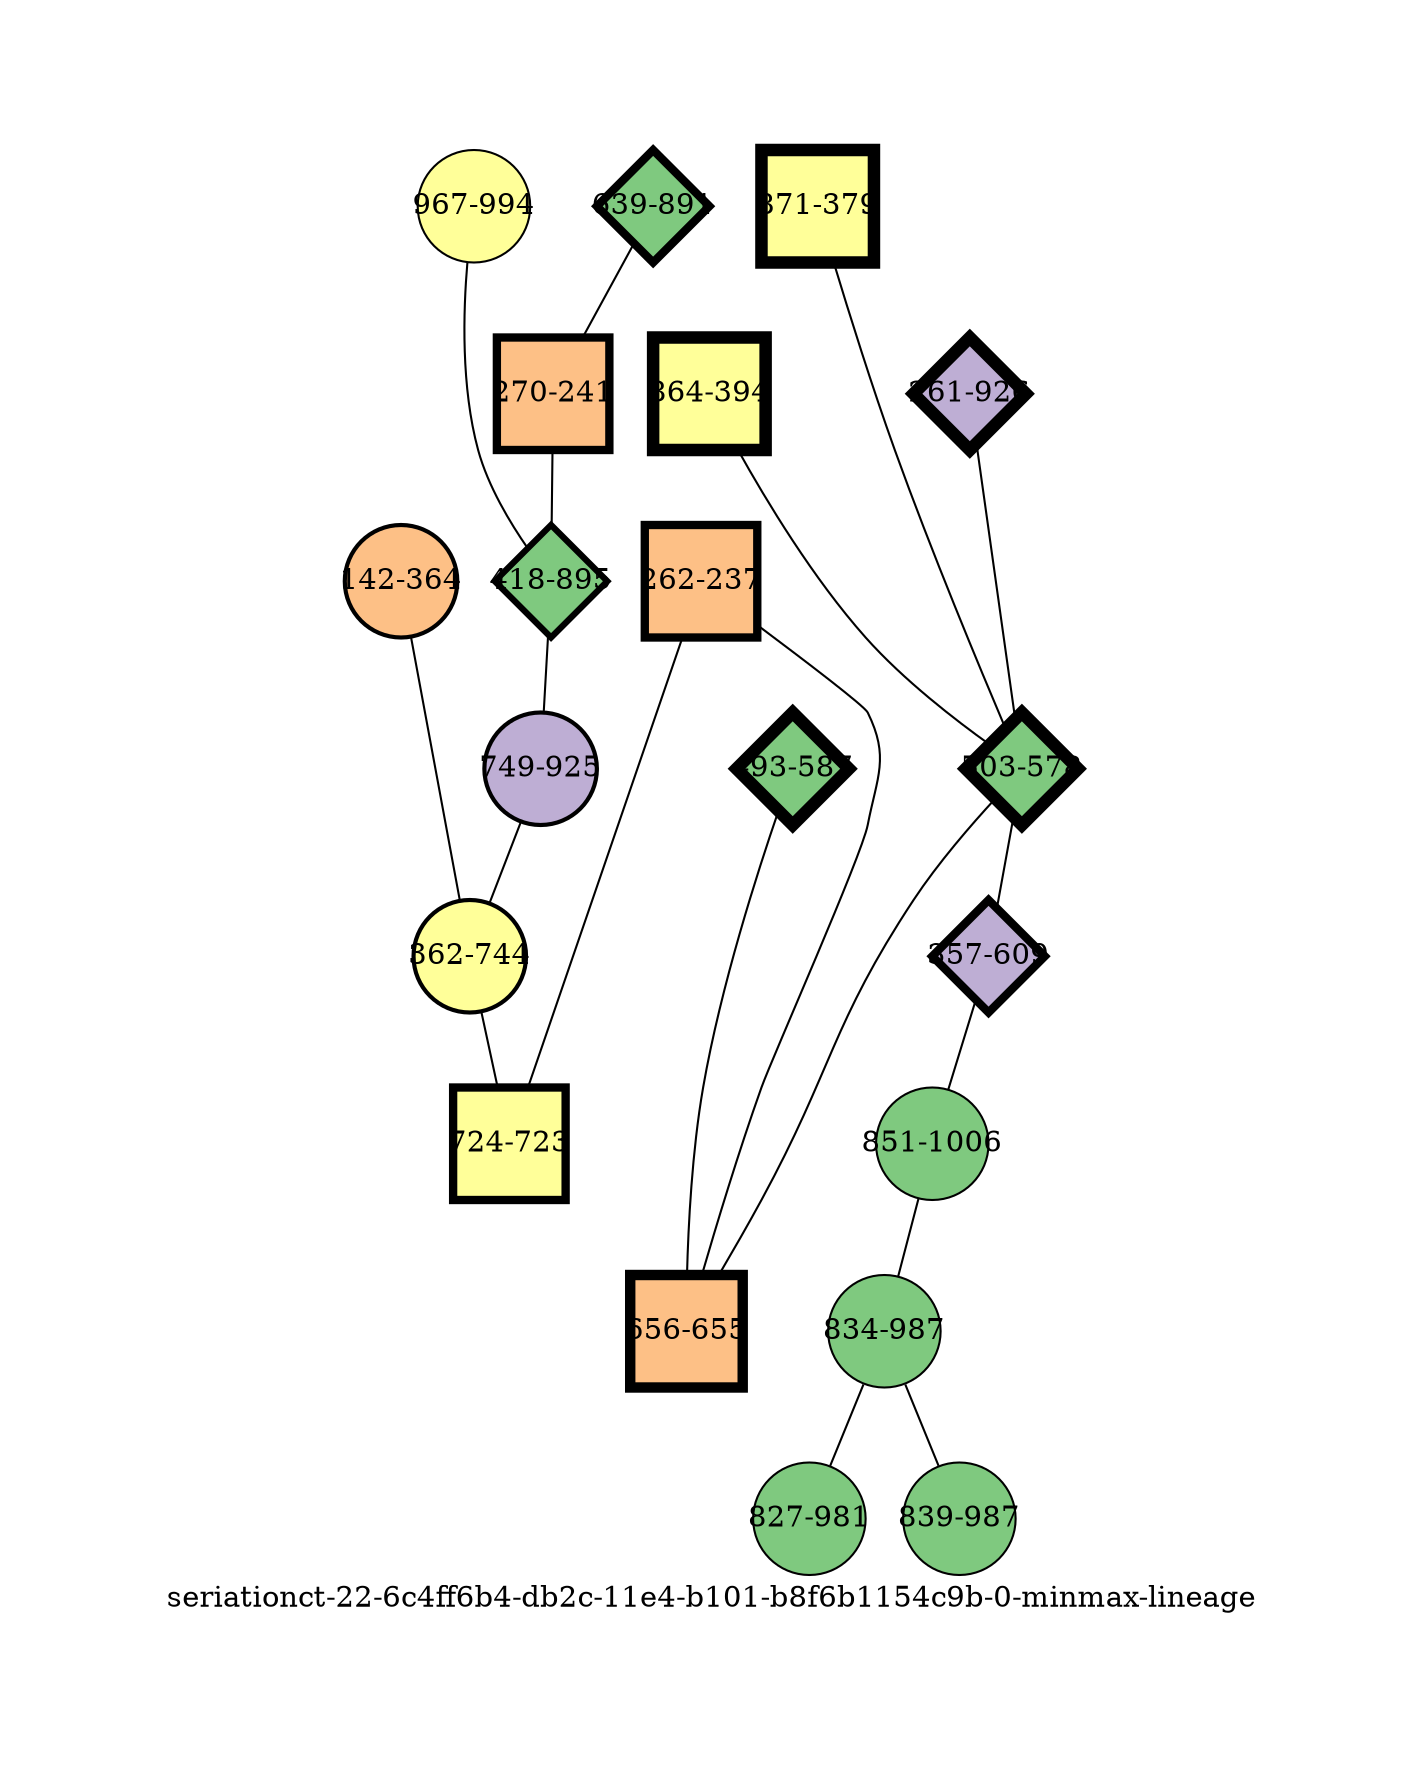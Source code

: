strict graph "seriationct-22-6c4ff6b4-db2c-11e4-b101-b8f6b1154c9b-0-minmax-lineage" {
labelloc=b;
ratio=auto;
pad="1.0";
label="seriationct-22-6c4ff6b4-db2c-11e4-b101-b8f6b1154c9b-0-minmax-lineage";
node [width="0.75", style=filled, fixedsize=true, height="0.75", shape=circle, label=""];
0 [xCoordinate="394.0", appears_in_slice=6, yCoordinate="864.0", colorscheme=accent6, lineage_id=1, short_label="864-394", label="864-394", shape=square, cluster_id=3, fillcolor=4, size="500.0", id=0, penwidth="6.0"];
1 [xCoordinate="994.0", appears_in_slice=1, yCoordinate="967.0", colorscheme=accent6, lineage_id=0, short_label="967-994", label="967-994", shape=circle, cluster_id=3, fillcolor=4, size="500.0", id=11, penwidth="1.0"];
2 [xCoordinate="891.0", appears_in_slice=4, yCoordinate="639.0", colorscheme=accent6, lineage_id=2, short_label="639-891", label="639-891", shape=diamond, cluster_id=0, fillcolor=1, size="500.0", id=2, penwidth="4.0"];
3 [xCoordinate="237.0", appears_in_slice=4, yCoordinate="262.0", colorscheme=accent6, lineage_id=1, short_label="262-237", label="262-237", shape=square, cluster_id=2, fillcolor=3, size="500.0", id=1, penwidth="4.0"];
4 [xCoordinate="379.0", appears_in_slice=6, yCoordinate="871.0", colorscheme=accent6, lineage_id=1, short_label="871-379", label="871-379", shape=square, cluster_id=3, fillcolor=4, size="500.0", id=3, penwidth="6.0"];
5 [xCoordinate="926.0", appears_in_slice=6, yCoordinate="261.0", colorscheme=accent6, lineage_id=2, short_label="261-926", label="261-926", shape=diamond, cluster_id=1, fillcolor=2, size="500.0", id=4, penwidth="6.0"];
6 [xCoordinate="578.0", appears_in_slice=6, yCoordinate="503.0", colorscheme=accent6, lineage_id=2, short_label="503-578", label="503-578", shape=diamond, cluster_id=0, fillcolor=1, size="500.0", id=10, penwidth="6.0"];
7 [xCoordinate="609.0", appears_in_slice=4, yCoordinate="357.0", colorscheme=accent6, lineage_id=2, short_label="357-609", label="357-609", shape=diamond, cluster_id=1, fillcolor=2, size="500.0", id=6, penwidth="4.0"];
8 [xCoordinate="241.0", appears_in_slice=4, yCoordinate="270.0", colorscheme=accent6, lineage_id=1, short_label="270-241", label="270-241", shape=square, cluster_id=2, fillcolor=3, size="500.0", id=8, penwidth="4.0"];
9 [xCoordinate="895.0", appears_in_slice=3, yCoordinate="418.0", colorscheme=accent6, lineage_id=2, short_label="418-895", label="418-895", shape=diamond, cluster_id=0, fillcolor=1, size="500.0", id=9, penwidth="3.0"];
10 [xCoordinate="1006.0", appears_in_slice=1, yCoordinate="851.0", colorscheme=accent6, lineage_id=0, short_label="851-1006", label="851-1006", shape=circle, cluster_id=0, fillcolor=1, size="500.0", id=5, penwidth="1.0"];
11 [xCoordinate="364.0", appears_in_slice=2, yCoordinate="142.0", colorscheme=accent6, lineage_id=0, short_label="142-364", label="142-364", shape=circle, cluster_id=2, fillcolor=3, size="500.0", id=12, penwidth="2.0"];
12 [xCoordinate="987.0", appears_in_slice=1, yCoordinate="834.0", colorscheme=accent6, lineage_id=0, short_label="834-987", label="834-987", shape=circle, cluster_id=0, fillcolor=1, size="500.0", id=13, penwidth="1.0"];
13 [xCoordinate="925.0", appears_in_slice=2, yCoordinate="749.0", colorscheme=accent6, lineage_id=0, short_label="749-925", label="749-925", shape=circle, cluster_id=1, fillcolor=2, size="500.0", id=14, penwidth="2.0"];
14 [xCoordinate="981.0", appears_in_slice=1, yCoordinate="827.0", colorscheme=accent6, lineage_id=0, short_label="827-981", label="827-981", shape=circle, cluster_id=0, fillcolor=1, size="500.0", id=15, penwidth="1.0"];
15 [xCoordinate="587.0", appears_in_slice=6, yCoordinate="493.0", colorscheme=accent6, lineage_id=2, short_label="493-587", label="493-587", shape=diamond, cluster_id=0, fillcolor=1, size="500.0", id=16, penwidth="6.0"];
16 [xCoordinate="655.0", appears_in_slice=5, yCoordinate="656.0", colorscheme=accent6, lineage_id=1, short_label="656-655", label="656-655", shape=square, cluster_id=2, fillcolor=3, size="500.0", id=19, penwidth="5.0"];
17 [xCoordinate="744.0", appears_in_slice=2, yCoordinate="362.0", colorscheme=accent6, lineage_id=0, short_label="362-744", label="362-744", shape=circle, cluster_id=3, fillcolor=4, size="500.0", id=17, penwidth="2.0"];
18 [xCoordinate="987.0", appears_in_slice=1, yCoordinate="839.0", colorscheme=accent6, lineage_id=0, short_label="839-987", label="839-987", shape=circle, cluster_id=0, fillcolor=1, size="500.0", id=18, penwidth="1.0"];
19 [xCoordinate="723.0", appears_in_slice=4, yCoordinate="724.0", colorscheme=accent6, lineage_id=1, short_label="724-723", label="724-723", shape=square, cluster_id=3, fillcolor=4, size="500.0", id=7, penwidth="4.0"];
0 -- 6  [inverseweight="1.53189840551", weight="0.652784803745"];
1 -- 9  [inverseweight="5.07673082567", weight="0.196977156036"];
2 -- 8  [inverseweight="50.0", weight="0.02"];
3 -- 16  [inverseweight="1.76882856869", weight="0.56534591181"];
3 -- 19  [inverseweight="11.1138556119", weight="0.0899777750336"];
4 -- 6  [inverseweight="1.62177041907", weight="0.616610087495"];
5 -- 6  [inverseweight="4.58928094354", weight="0.217899059199"];
6 -- 16  [inverseweight="1.62962440769", weight="0.613638329963"];
6 -- 7  [inverseweight="1.67389865244", weight="0.597407733462"];
7 -- 10  [inverseweight="1.06110008896", weight="0.942418166209"];
8 -- 9  [inverseweight="5.96083484239", weight="0.167761735804"];
9 -- 13  [inverseweight="6.3469359946", weight="0.15755633913"];
10 -- 12  [inverseweight="39.0434404722", weight="0.0256124969497"];
11 -- 17  [inverseweight="29.6695414548", weight="0.0337045990927"];
12 -- 18  [inverseweight="36.4662478745", weight="0.0274226184016"];
12 -- 14  [inverseweight="43.1934212791", weight="0.0231516738056"];
13 -- 17  [inverseweight="6.10028330374", weight="0.163926812938"];
15 -- 16  [inverseweight="1.07704605839", weight="0.92846540054"];
17 -- 19  [inverseweight="2.30031590107", weight="0.434722900248"];
}
